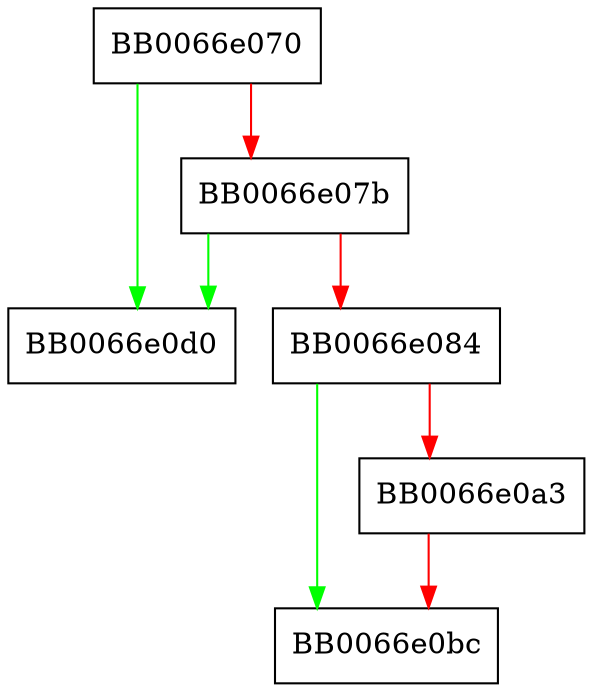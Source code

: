 digraph i2s_ASN1_UTF8STRING {
  node [shape="box"];
  graph [splines=ortho];
  BB0066e070 -> BB0066e0d0 [color="green"];
  BB0066e070 -> BB0066e07b [color="red"];
  BB0066e07b -> BB0066e0d0 [color="green"];
  BB0066e07b -> BB0066e084 [color="red"];
  BB0066e084 -> BB0066e0bc [color="green"];
  BB0066e084 -> BB0066e0a3 [color="red"];
  BB0066e0a3 -> BB0066e0bc [color="red"];
}